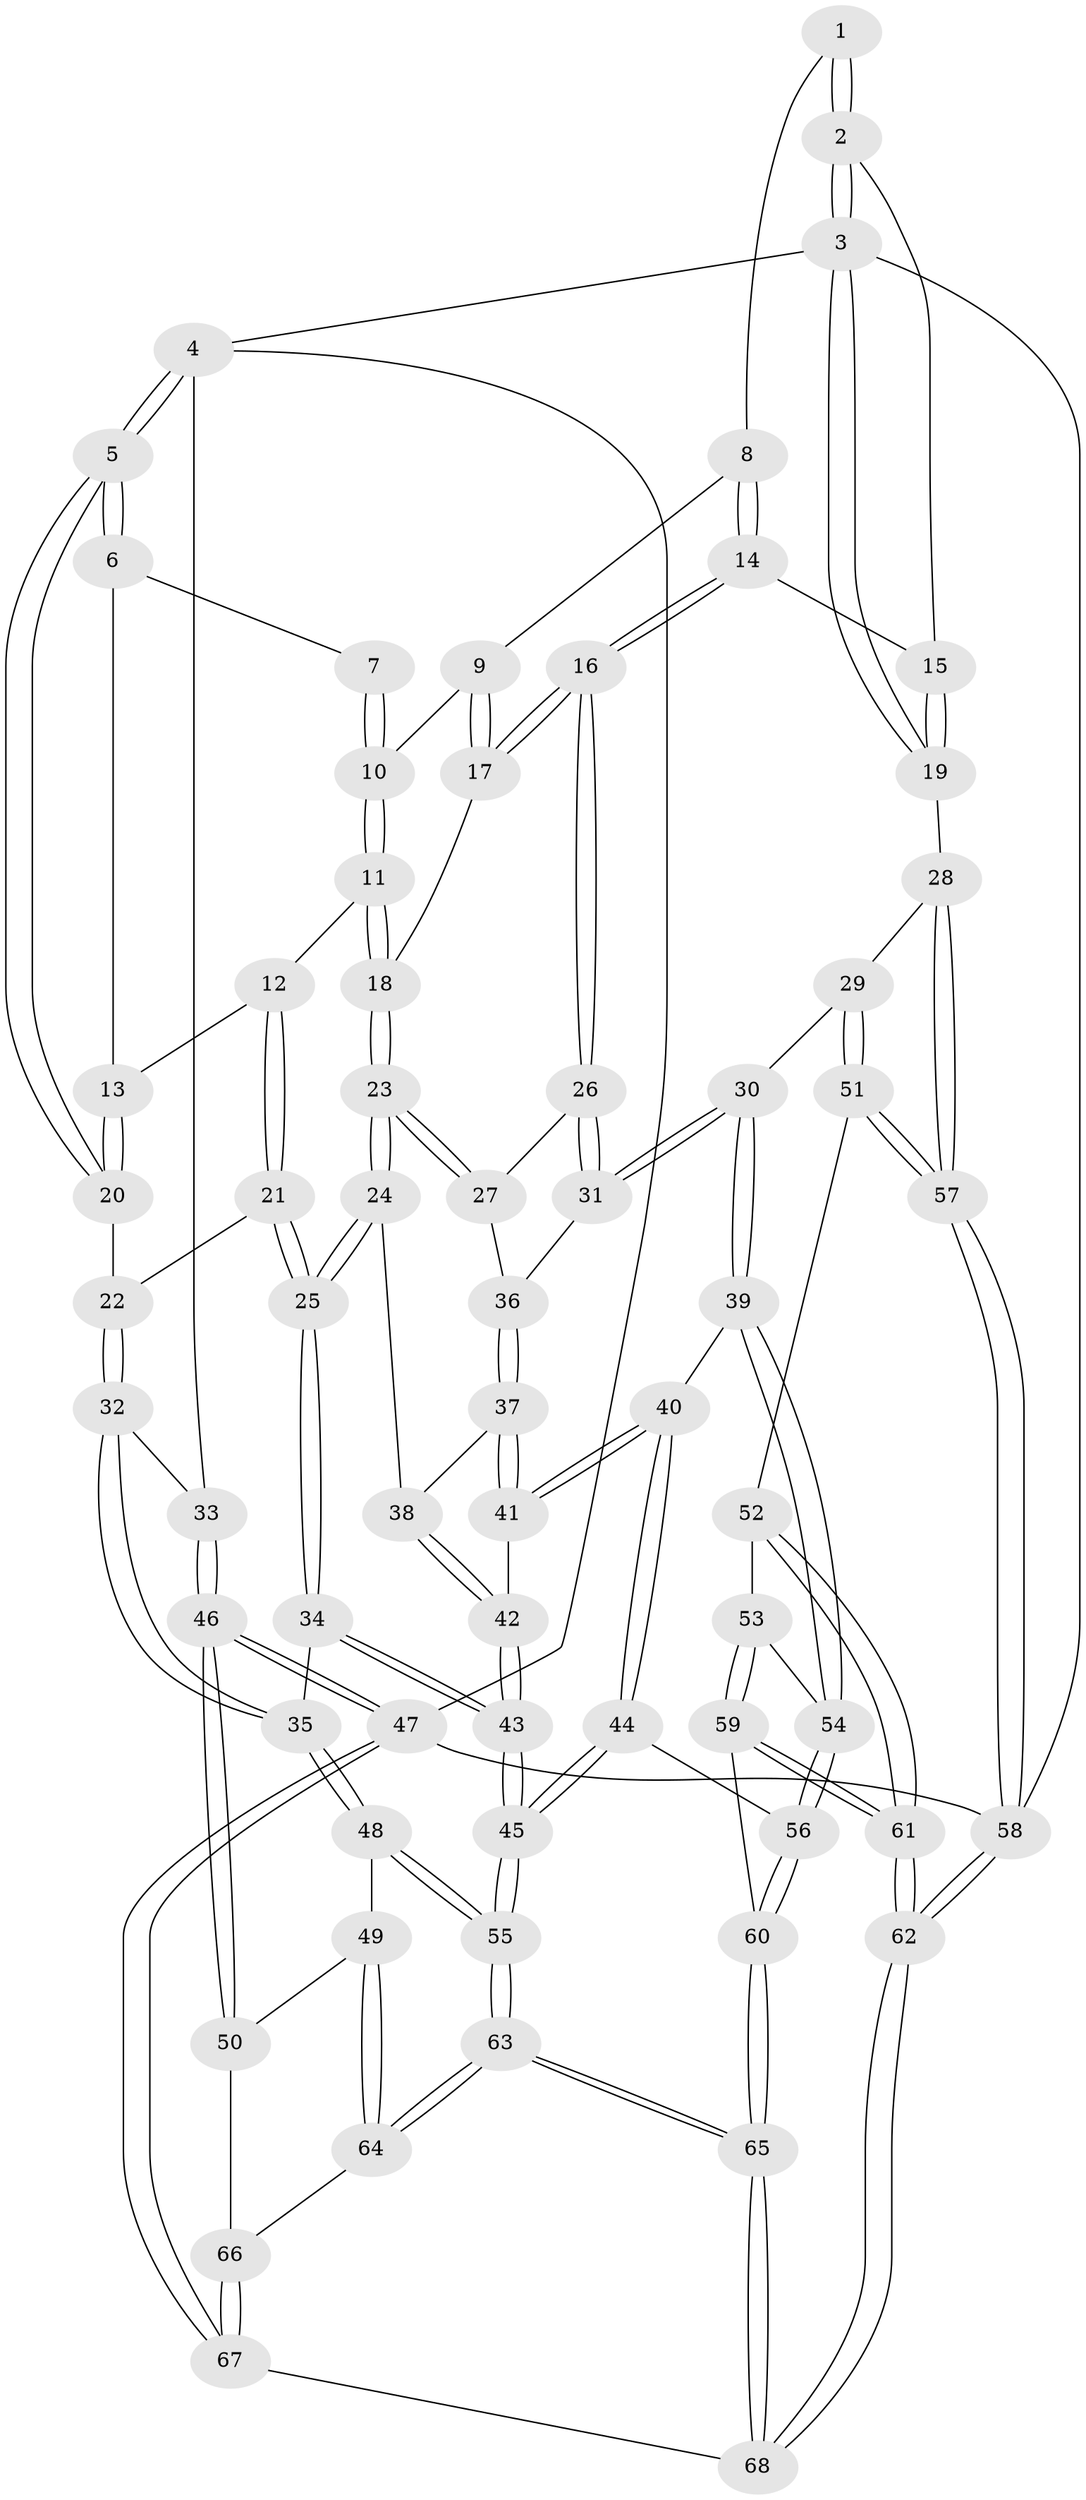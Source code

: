 // Generated by graph-tools (version 1.1) at 2025/03/03/09/25 03:03:11]
// undirected, 68 vertices, 167 edges
graph export_dot {
graph [start="1"]
  node [color=gray90,style=filled];
  1 [pos="+0.6145264776869641+0"];
  2 [pos="+1+0"];
  3 [pos="+1+0"];
  4 [pos="+0+0"];
  5 [pos="+0+0"];
  6 [pos="+0.26850155914458645+0"];
  7 [pos="+0.35045720920643453+0"];
  8 [pos="+0.6327803984951159+0.04501518515818857"];
  9 [pos="+0.538379162736726+0.0832068202405041"];
  10 [pos="+0.4498487628468361+0.04976864139488616"];
  11 [pos="+0.42496201956549035+0.13778651345928294"];
  12 [pos="+0.346608496746338+0.17802420141132616"];
  13 [pos="+0.32826315587601607+0.16709492531428544"];
  14 [pos="+0.7534787195964755+0.16624077064861864"];
  15 [pos="+0.8576038288556367+0.05056524325764548"];
  16 [pos="+0.7378573294528137+0.22895300772073815"];
  17 [pos="+0.5653635451215604+0.17557744334262732"];
  18 [pos="+0.48792002681563057+0.2145510223629749"];
  19 [pos="+1+0.4214080961481266"];
  20 [pos="+0.19326132779184488+0.15767434057295598"];
  21 [pos="+0.34541456055207254+0.31580223937318114"];
  22 [pos="+0.20674571257600327+0.260120726821991"];
  23 [pos="+0.47153461054528123+0.3344833917927158"];
  24 [pos="+0.4143990865810435+0.3652980332203939"];
  25 [pos="+0.3820377297703473+0.3724862773053938"];
  26 [pos="+0.740346848623186+0.24958960922402237"];
  27 [pos="+0.4800159722238022+0.3354330350928099"];
  28 [pos="+1+0.4271432139930358"];
  29 [pos="+0.9980981435205262+0.4399768170680186"];
  30 [pos="+0.8660349179680441+0.4359569632558125"];
  31 [pos="+0.761892913951327+0.290161063672039"];
  32 [pos="+0.04993625631912515+0.4241784515336902"];
  33 [pos="+0+0.4145749055513414"];
  34 [pos="+0.2952334307291704+0.5072314900986994"];
  35 [pos="+0.2551707014577046+0.5196425447172793"];
  36 [pos="+0.5727461084138923+0.4101344495639646"];
  37 [pos="+0.6069199894271816+0.4871953416225108"];
  38 [pos="+0.48503005495428486+0.4476665930982731"];
  39 [pos="+0.7880805391404184+0.5153865149225719"];
  40 [pos="+0.6787708195009395+0.5324174911534957"];
  41 [pos="+0.6189892486380708+0.503710376804242"];
  42 [pos="+0.5142526434094905+0.5289702610649396"];
  43 [pos="+0.4320850740303755+0.6087007195218794"];
  44 [pos="+0.5079640144265907+0.7356145885823362"];
  45 [pos="+0.5016887726538135+0.7369471707286218"];
  46 [pos="+0+0.7454596207958198"];
  47 [pos="+0+1"];
  48 [pos="+0.2082395696752505+0.6896720570456396"];
  49 [pos="+0.18657549528559209+0.7166698172007515"];
  50 [pos="+0.1160555973647023+0.7654537022692145"];
  51 [pos="+0.9159202903376374+0.7539757560075004"];
  52 [pos="+0.9122577064727281+0.7557479458001557"];
  53 [pos="+0.782807556673044+0.6973640586774138"];
  54 [pos="+0.7825045062385089+0.6970672778294255"];
  55 [pos="+0.4684208019553124+0.7847260169669585"];
  56 [pos="+0.6635531696826567+0.7782236201437341"];
  57 [pos="+1+0.7528233206594992"];
  58 [pos="+1+1"];
  59 [pos="+0.835536868575735+0.953731849992377"];
  60 [pos="+0.6916364335445176+0.8554725239672502"];
  61 [pos="+0.882926910916082+1"];
  62 [pos="+1+1"];
  63 [pos="+0.43334346777090976+0.8995958125816449"];
  64 [pos="+0.34295975462764405+0.8713311234120286"];
  65 [pos="+0.46338545354484456+1"];
  66 [pos="+0.17195555872188353+0.8839090876400443"];
  67 [pos="+0.13742100349711459+1"];
  68 [pos="+0.4625538743308159+1"];
  1 -- 2;
  1 -- 2;
  1 -- 8;
  2 -- 3;
  2 -- 3;
  2 -- 15;
  3 -- 4;
  3 -- 19;
  3 -- 19;
  3 -- 58;
  4 -- 5;
  4 -- 5;
  4 -- 33;
  4 -- 47;
  5 -- 6;
  5 -- 6;
  5 -- 20;
  5 -- 20;
  6 -- 7;
  6 -- 13;
  7 -- 10;
  7 -- 10;
  8 -- 9;
  8 -- 14;
  8 -- 14;
  9 -- 10;
  9 -- 17;
  9 -- 17;
  10 -- 11;
  10 -- 11;
  11 -- 12;
  11 -- 18;
  11 -- 18;
  12 -- 13;
  12 -- 21;
  12 -- 21;
  13 -- 20;
  13 -- 20;
  14 -- 15;
  14 -- 16;
  14 -- 16;
  15 -- 19;
  15 -- 19;
  16 -- 17;
  16 -- 17;
  16 -- 26;
  16 -- 26;
  17 -- 18;
  18 -- 23;
  18 -- 23;
  19 -- 28;
  20 -- 22;
  21 -- 22;
  21 -- 25;
  21 -- 25;
  22 -- 32;
  22 -- 32;
  23 -- 24;
  23 -- 24;
  23 -- 27;
  23 -- 27;
  24 -- 25;
  24 -- 25;
  24 -- 38;
  25 -- 34;
  25 -- 34;
  26 -- 27;
  26 -- 31;
  26 -- 31;
  27 -- 36;
  28 -- 29;
  28 -- 57;
  28 -- 57;
  29 -- 30;
  29 -- 51;
  29 -- 51;
  30 -- 31;
  30 -- 31;
  30 -- 39;
  30 -- 39;
  31 -- 36;
  32 -- 33;
  32 -- 35;
  32 -- 35;
  33 -- 46;
  33 -- 46;
  34 -- 35;
  34 -- 43;
  34 -- 43;
  35 -- 48;
  35 -- 48;
  36 -- 37;
  36 -- 37;
  37 -- 38;
  37 -- 41;
  37 -- 41;
  38 -- 42;
  38 -- 42;
  39 -- 40;
  39 -- 54;
  39 -- 54;
  40 -- 41;
  40 -- 41;
  40 -- 44;
  40 -- 44;
  41 -- 42;
  42 -- 43;
  42 -- 43;
  43 -- 45;
  43 -- 45;
  44 -- 45;
  44 -- 45;
  44 -- 56;
  45 -- 55;
  45 -- 55;
  46 -- 47;
  46 -- 47;
  46 -- 50;
  46 -- 50;
  47 -- 67;
  47 -- 67;
  47 -- 58;
  48 -- 49;
  48 -- 55;
  48 -- 55;
  49 -- 50;
  49 -- 64;
  49 -- 64;
  50 -- 66;
  51 -- 52;
  51 -- 57;
  51 -- 57;
  52 -- 53;
  52 -- 61;
  52 -- 61;
  53 -- 54;
  53 -- 59;
  53 -- 59;
  54 -- 56;
  54 -- 56;
  55 -- 63;
  55 -- 63;
  56 -- 60;
  56 -- 60;
  57 -- 58;
  57 -- 58;
  58 -- 62;
  58 -- 62;
  59 -- 60;
  59 -- 61;
  59 -- 61;
  60 -- 65;
  60 -- 65;
  61 -- 62;
  61 -- 62;
  62 -- 68;
  62 -- 68;
  63 -- 64;
  63 -- 64;
  63 -- 65;
  63 -- 65;
  64 -- 66;
  65 -- 68;
  65 -- 68;
  66 -- 67;
  66 -- 67;
  67 -- 68;
}
